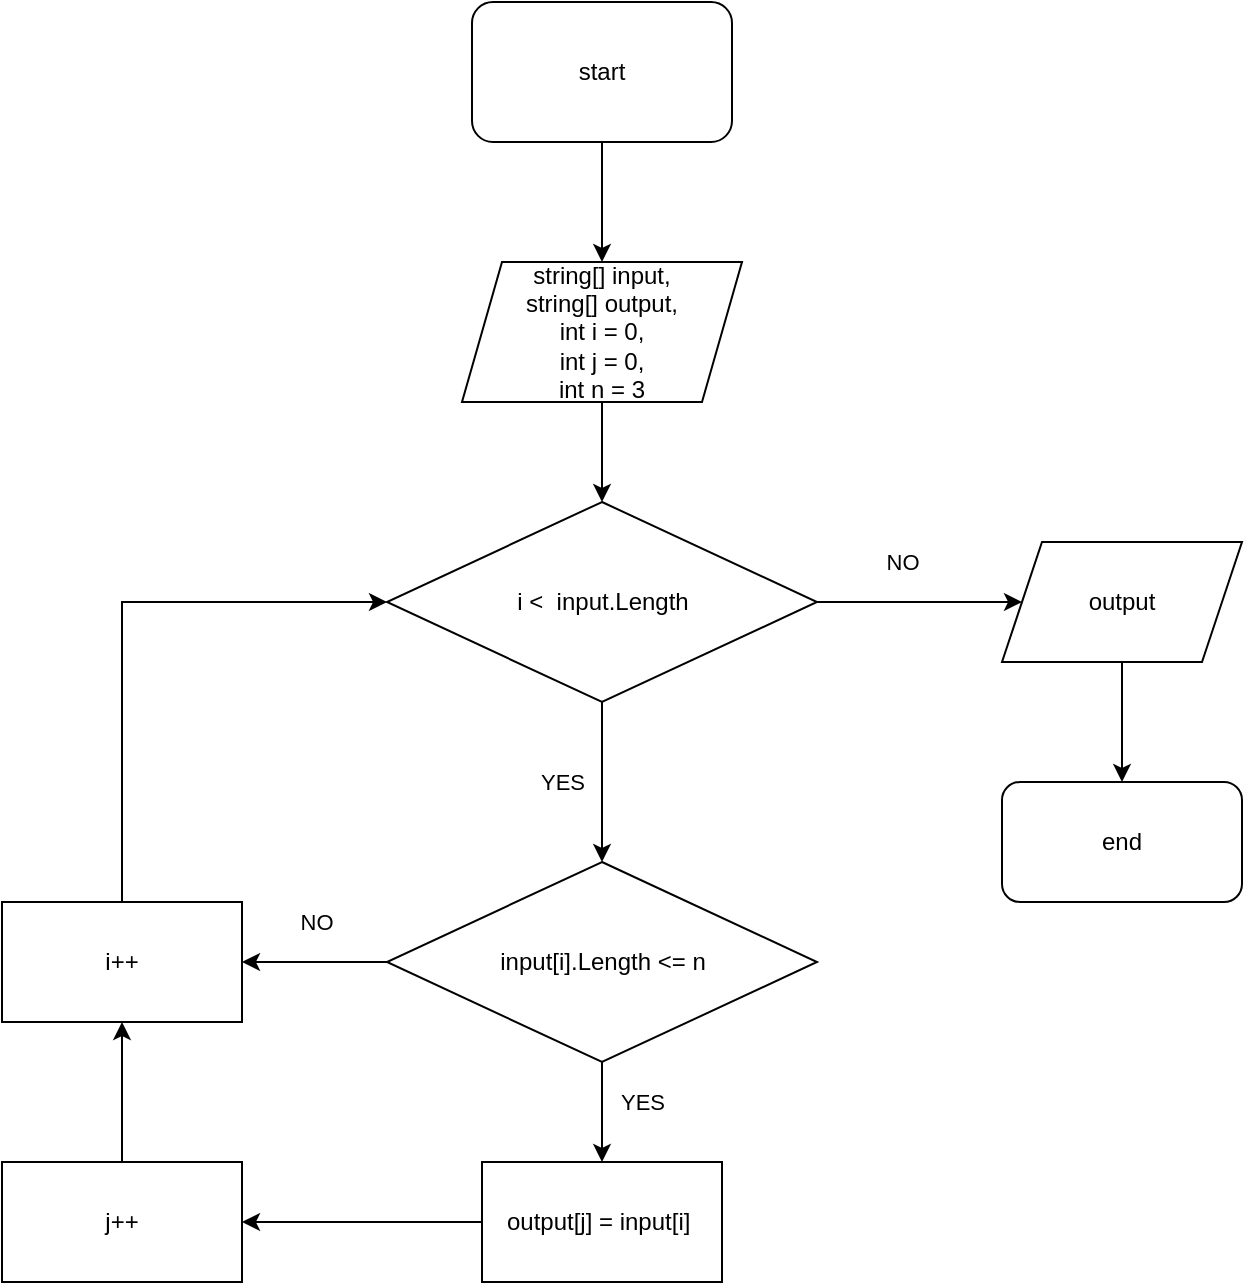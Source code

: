 <mxfile version="20.8.5" type="github">
  <diagram id="BFUeK2kX8DGf_X6NqMlZ" name="Страница 1">
    <mxGraphModel dx="778" dy="511" grid="1" gridSize="10" guides="1" tooltips="1" connect="1" arrows="1" fold="1" page="1" pageScale="1" pageWidth="827" pageHeight="1169" math="0" shadow="0">
      <root>
        <mxCell id="0" />
        <mxCell id="1" parent="0" />
        <mxCell id="WEYvFCz-I0iKH83NIj9a-1" value="start" style="rounded=1;whiteSpace=wrap;html=1;" vertex="1" parent="1">
          <mxGeometry x="315" y="50" width="130" height="70" as="geometry" />
        </mxCell>
        <mxCell id="WEYvFCz-I0iKH83NIj9a-2" value="string[] input,&lt;br&gt;string[] output,&lt;br&gt;int i = 0,&lt;br&gt;int j = 0,&lt;br&gt;int n = 3" style="shape=parallelogram;perimeter=parallelogramPerimeter;whiteSpace=wrap;html=1;fixedSize=1;" vertex="1" parent="1">
          <mxGeometry x="310" y="180" width="140" height="70" as="geometry" />
        </mxCell>
        <mxCell id="WEYvFCz-I0iKH83NIj9a-3" value="" style="edgeStyle=orthogonalEdgeStyle;rounded=0;orthogonalLoop=1;jettySize=auto;html=1;" edge="1" parent="1" source="WEYvFCz-I0iKH83NIj9a-7" target="WEYvFCz-I0iKH83NIj9a-9">
          <mxGeometry relative="1" as="geometry" />
        </mxCell>
        <mxCell id="WEYvFCz-I0iKH83NIj9a-4" value="NO" style="edgeLabel;html=1;align=center;verticalAlign=middle;resizable=0;points=[];" vertex="1" connectable="0" parent="WEYvFCz-I0iKH83NIj9a-3">
          <mxGeometry x="-0.327" relative="1" as="geometry">
            <mxPoint x="8" y="-20" as="offset" />
          </mxGeometry>
        </mxCell>
        <mxCell id="WEYvFCz-I0iKH83NIj9a-5" value="" style="edgeStyle=orthogonalEdgeStyle;rounded=0;orthogonalLoop=1;jettySize=auto;html=1;" edge="1" parent="1" source="WEYvFCz-I0iKH83NIj9a-7" target="WEYvFCz-I0iKH83NIj9a-17">
          <mxGeometry relative="1" as="geometry" />
        </mxCell>
        <mxCell id="WEYvFCz-I0iKH83NIj9a-6" value="YES" style="edgeLabel;html=1;align=center;verticalAlign=middle;resizable=0;points=[];" vertex="1" connectable="0" parent="WEYvFCz-I0iKH83NIj9a-5">
          <mxGeometry x="-0.2" y="1" relative="1" as="geometry">
            <mxPoint x="-21" y="8" as="offset" />
          </mxGeometry>
        </mxCell>
        <mxCell id="WEYvFCz-I0iKH83NIj9a-7" value="i &amp;lt; &amp;nbsp;input.Length" style="rhombus;whiteSpace=wrap;html=1;" vertex="1" parent="1">
          <mxGeometry x="272.5" y="300" width="215" height="100" as="geometry" />
        </mxCell>
        <mxCell id="WEYvFCz-I0iKH83NIj9a-8" value="" style="edgeStyle=orthogonalEdgeStyle;rounded=0;orthogonalLoop=1;jettySize=auto;html=1;" edge="1" parent="1" source="WEYvFCz-I0iKH83NIj9a-9" target="WEYvFCz-I0iKH83NIj9a-10">
          <mxGeometry relative="1" as="geometry" />
        </mxCell>
        <mxCell id="WEYvFCz-I0iKH83NIj9a-9" value="output" style="shape=parallelogram;perimeter=parallelogramPerimeter;whiteSpace=wrap;html=1;fixedSize=1;" vertex="1" parent="1">
          <mxGeometry x="580" y="320" width="120" height="60" as="geometry" />
        </mxCell>
        <mxCell id="WEYvFCz-I0iKH83NIj9a-10" value="end" style="rounded=1;whiteSpace=wrap;html=1;" vertex="1" parent="1">
          <mxGeometry x="580" y="440" width="120" height="60" as="geometry" />
        </mxCell>
        <mxCell id="WEYvFCz-I0iKH83NIj9a-11" value="" style="endArrow=classic;html=1;rounded=0;exitX=0.5;exitY=1;exitDx=0;exitDy=0;entryX=0.5;entryY=0;entryDx=0;entryDy=0;" edge="1" parent="1" source="WEYvFCz-I0iKH83NIj9a-1" target="WEYvFCz-I0iKH83NIj9a-2">
          <mxGeometry width="50" height="50" relative="1" as="geometry">
            <mxPoint x="430" y="420" as="sourcePoint" />
            <mxPoint x="480" y="370" as="targetPoint" />
          </mxGeometry>
        </mxCell>
        <mxCell id="WEYvFCz-I0iKH83NIj9a-12" value="" style="endArrow=classic;html=1;rounded=0;exitX=0.5;exitY=1;exitDx=0;exitDy=0;entryX=0.5;entryY=0;entryDx=0;entryDy=0;" edge="1" parent="1" source="WEYvFCz-I0iKH83NIj9a-2" target="WEYvFCz-I0iKH83NIj9a-7">
          <mxGeometry width="50" height="50" relative="1" as="geometry">
            <mxPoint x="430" y="420" as="sourcePoint" />
            <mxPoint x="480" y="370" as="targetPoint" />
          </mxGeometry>
        </mxCell>
        <mxCell id="WEYvFCz-I0iKH83NIj9a-13" value="" style="edgeStyle=orthogonalEdgeStyle;rounded=0;orthogonalLoop=1;jettySize=auto;html=1;" edge="1" parent="1" source="WEYvFCz-I0iKH83NIj9a-17" target="WEYvFCz-I0iKH83NIj9a-18">
          <mxGeometry relative="1" as="geometry" />
        </mxCell>
        <mxCell id="WEYvFCz-I0iKH83NIj9a-14" value="YES" style="edgeLabel;html=1;align=center;verticalAlign=middle;resizable=0;points=[];" vertex="1" connectable="0" parent="WEYvFCz-I0iKH83NIj9a-13">
          <mxGeometry x="-0.4" y="4" relative="1" as="geometry">
            <mxPoint x="16" y="5" as="offset" />
          </mxGeometry>
        </mxCell>
        <mxCell id="WEYvFCz-I0iKH83NIj9a-15" value="" style="edgeStyle=orthogonalEdgeStyle;rounded=0;orthogonalLoop=1;jettySize=auto;html=1;" edge="1" parent="1" source="WEYvFCz-I0iKH83NIj9a-17" target="WEYvFCz-I0iKH83NIj9a-19">
          <mxGeometry relative="1" as="geometry" />
        </mxCell>
        <mxCell id="WEYvFCz-I0iKH83NIj9a-16" value="NO" style="edgeLabel;html=1;align=center;verticalAlign=middle;resizable=0;points=[];" vertex="1" connectable="0" parent="WEYvFCz-I0iKH83NIj9a-15">
          <mxGeometry x="-0.021" y="-3" relative="1" as="geometry">
            <mxPoint y="-17" as="offset" />
          </mxGeometry>
        </mxCell>
        <mxCell id="WEYvFCz-I0iKH83NIj9a-17" value="input[i].Length &amp;lt;= n" style="rhombus;whiteSpace=wrap;html=1;" vertex="1" parent="1">
          <mxGeometry x="272.5" y="480" width="215" height="100" as="geometry" />
        </mxCell>
        <mxCell id="WEYvFCz-I0iKH83NIj9a-18" value="output[j] = input[i]&amp;nbsp;" style="whiteSpace=wrap;html=1;" vertex="1" parent="1">
          <mxGeometry x="320" y="630" width="120" height="60" as="geometry" />
        </mxCell>
        <mxCell id="WEYvFCz-I0iKH83NIj9a-19" value="i++" style="whiteSpace=wrap;html=1;" vertex="1" parent="1">
          <mxGeometry x="80" y="500" width="120" height="60" as="geometry" />
        </mxCell>
        <mxCell id="WEYvFCz-I0iKH83NIj9a-20" value="" style="endArrow=classic;html=1;rounded=0;exitX=0.5;exitY=0;exitDx=0;exitDy=0;entryX=0;entryY=0.5;entryDx=0;entryDy=0;edgeStyle=orthogonalEdgeStyle;" edge="1" parent="1" source="WEYvFCz-I0iKH83NIj9a-19" target="WEYvFCz-I0iKH83NIj9a-7">
          <mxGeometry width="50" height="50" relative="1" as="geometry">
            <mxPoint x="430" y="440" as="sourcePoint" />
            <mxPoint x="480" y="390" as="targetPoint" />
          </mxGeometry>
        </mxCell>
        <mxCell id="WEYvFCz-I0iKH83NIj9a-21" value="j++" style="rounded=0;whiteSpace=wrap;html=1;" vertex="1" parent="1">
          <mxGeometry x="80" y="630" width="120" height="60" as="geometry" />
        </mxCell>
        <mxCell id="WEYvFCz-I0iKH83NIj9a-22" value="" style="endArrow=classic;html=1;rounded=0;exitX=0;exitY=0.5;exitDx=0;exitDy=0;entryX=1;entryY=0.5;entryDx=0;entryDy=0;" edge="1" parent="1" source="WEYvFCz-I0iKH83NIj9a-18" target="WEYvFCz-I0iKH83NIj9a-21">
          <mxGeometry width="50" height="50" relative="1" as="geometry">
            <mxPoint x="470" y="440" as="sourcePoint" />
            <mxPoint x="520" y="390" as="targetPoint" />
          </mxGeometry>
        </mxCell>
        <mxCell id="WEYvFCz-I0iKH83NIj9a-23" value="" style="endArrow=classic;html=1;rounded=0;exitX=0.5;exitY=0;exitDx=0;exitDy=0;entryX=0.5;entryY=1;entryDx=0;entryDy=0;" edge="1" parent="1" source="WEYvFCz-I0iKH83NIj9a-21" target="WEYvFCz-I0iKH83NIj9a-19">
          <mxGeometry width="50" height="50" relative="1" as="geometry">
            <mxPoint x="470" y="440" as="sourcePoint" />
            <mxPoint x="520" y="390" as="targetPoint" />
          </mxGeometry>
        </mxCell>
      </root>
    </mxGraphModel>
  </diagram>
</mxfile>
